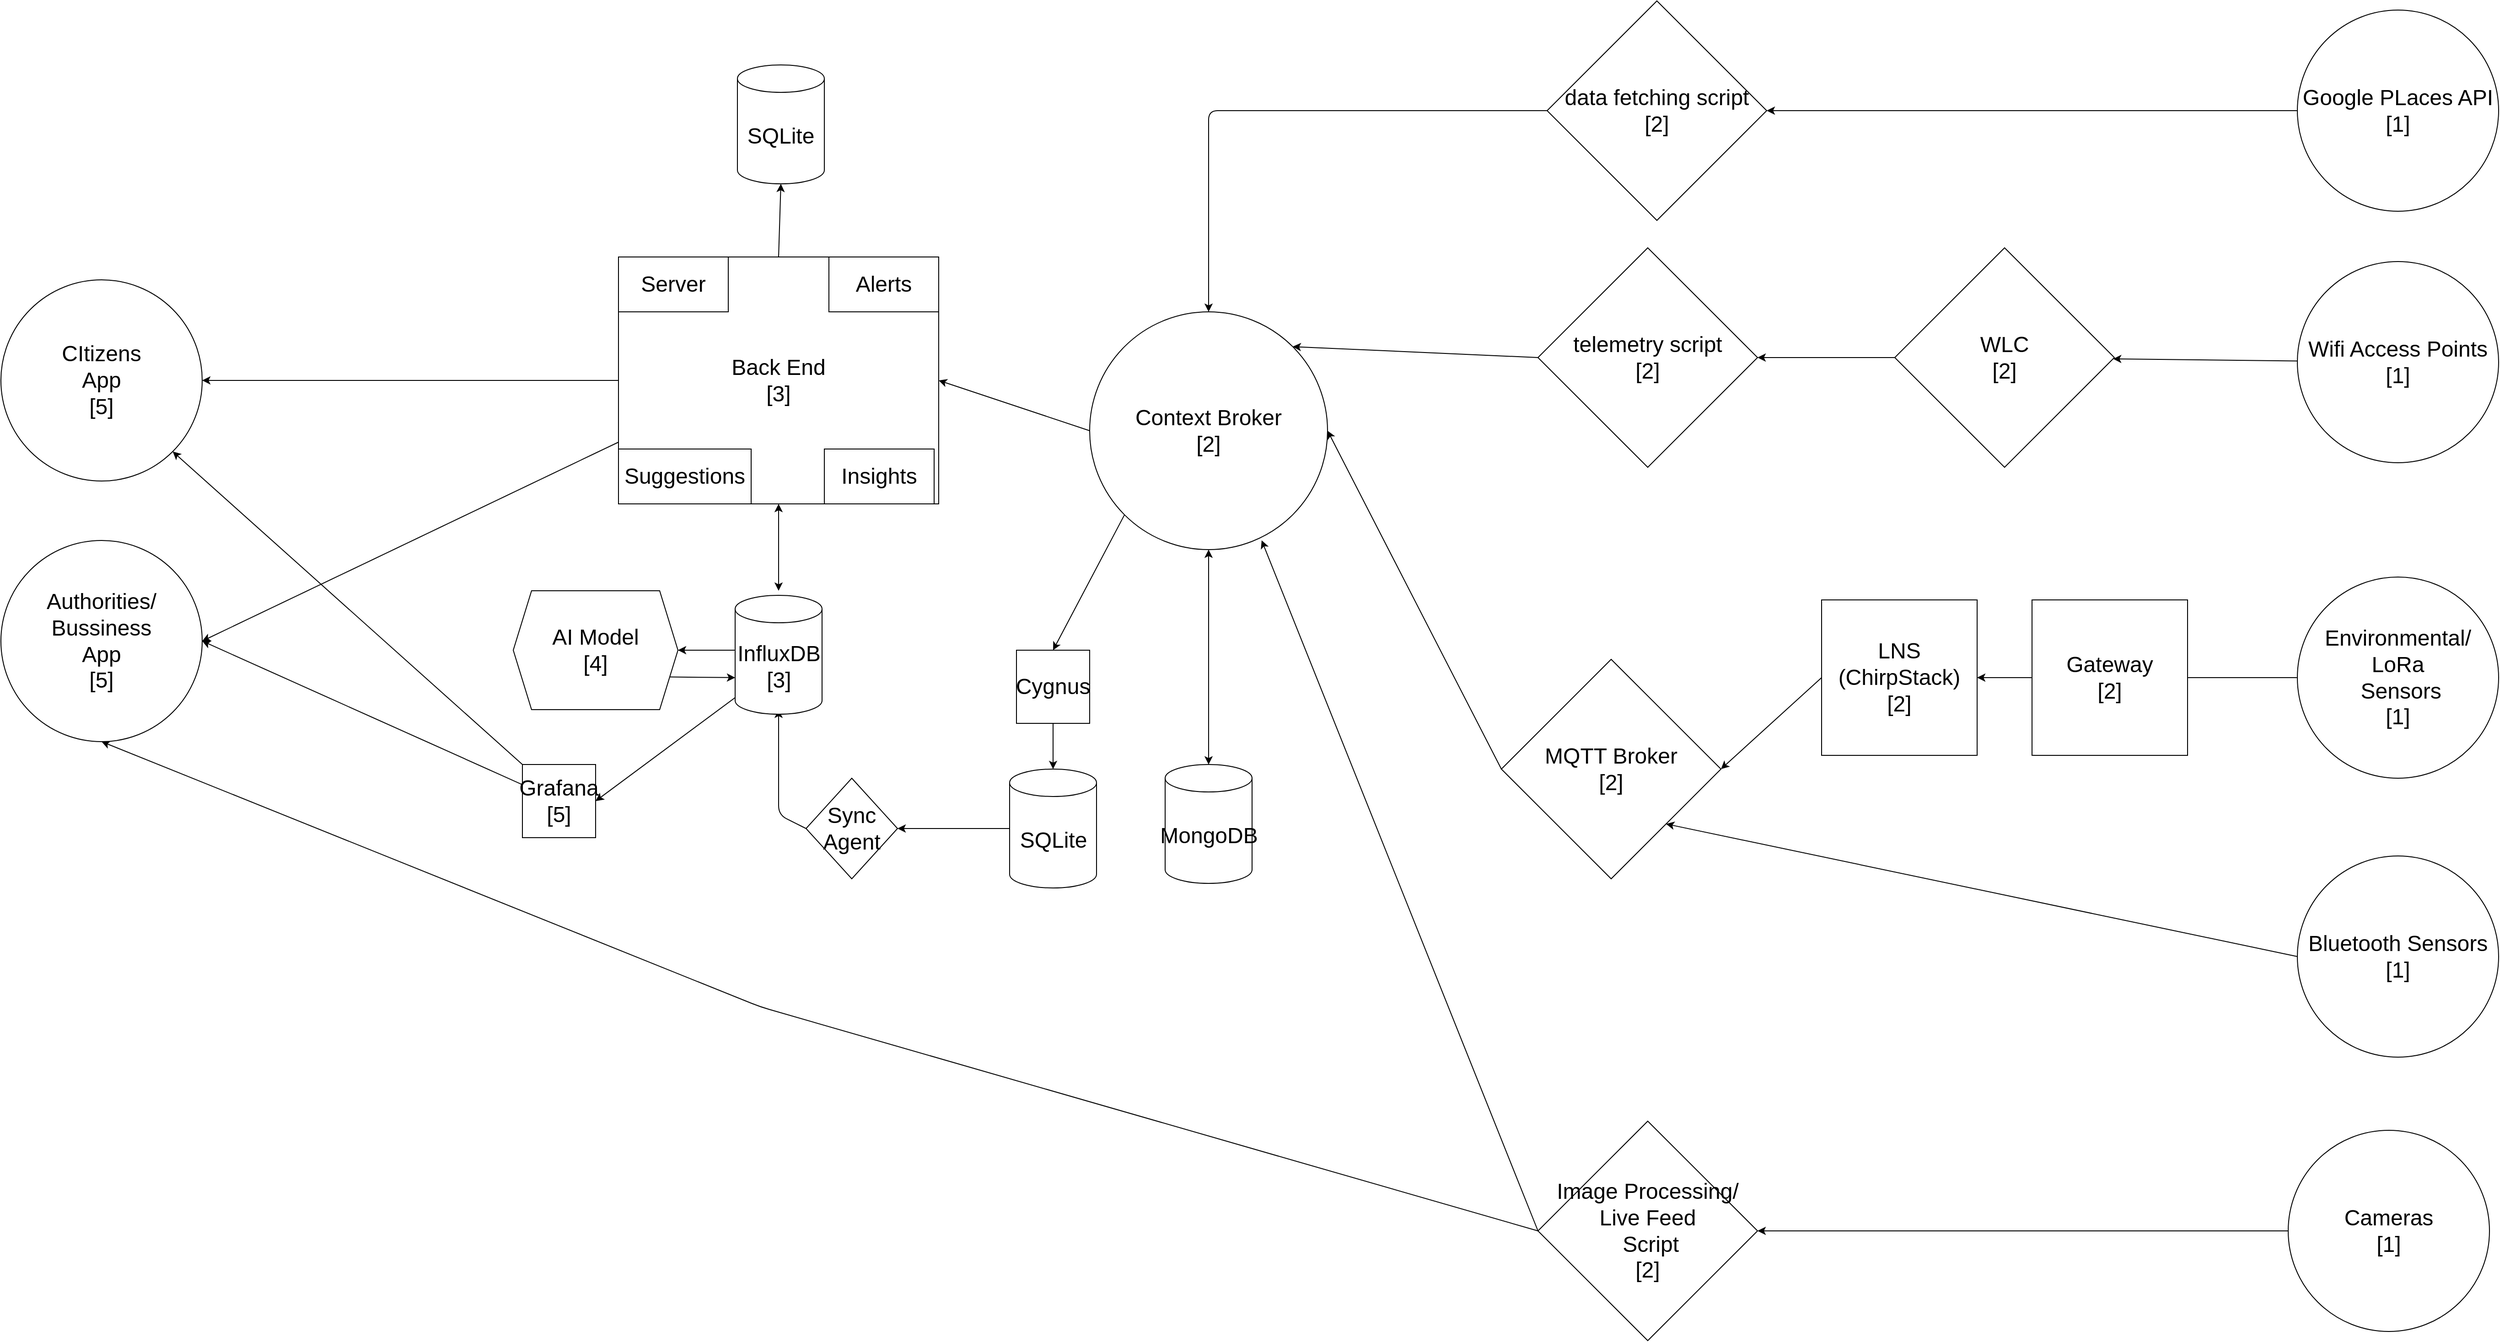 <mxfile>
    <diagram id="AVJDm6md6waOalohnpmS" name="Page-1">
        <mxGraphModel dx="2772" dy="1558" grid="1" gridSize="10" guides="1" tooltips="1" connect="1" arrows="1" fold="1" page="1" pageScale="1" pageWidth="10000" pageHeight="10000" math="0" shadow="0">
            <root>
                <mxCell id="0"/>
                <mxCell id="1" parent="0"/>
                <mxCell id="472" style="edgeStyle=none;html=1;exitX=0;exitY=0.5;exitDx=0;exitDy=0;entryX=1;entryY=0.5;entryDx=0;entryDy=0;startArrow=none;startFill=0;" parent="1" source="3" target="430" edge="1">
                    <mxGeometry relative="1" as="geometry"/>
                </mxCell>
                <mxCell id="3" value="&lt;font style=&quot;font-size: 24px;&quot;&gt;Google PLaces API&lt;br&gt;[1]&lt;br&gt;&lt;/font&gt;" style="ellipse;whiteSpace=wrap;html=1;" parent="1" vertex="1">
                    <mxGeometry x="2830" y="90" width="220" height="220" as="geometry"/>
                </mxCell>
                <mxCell id="507" style="edgeStyle=none;html=1;fontSize=24;" parent="1" source="4" target="503" edge="1">
                    <mxGeometry relative="1" as="geometry"/>
                </mxCell>
                <mxCell id="4" value="&lt;font style=&quot;font-size: 24px;&quot;&gt;Wifi Access Points&lt;br&gt;[1]&lt;br&gt;&lt;/font&gt;" style="ellipse;whiteSpace=wrap;html=1;" parent="1" vertex="1">
                    <mxGeometry x="2830" y="365" width="220" height="220" as="geometry"/>
                </mxCell>
                <mxCell id="442" style="edgeStyle=none;html=1;exitX=0;exitY=0.5;exitDx=0;exitDy=0;entryX=1;entryY=0.5;entryDx=0;entryDy=0;" parent="1" source="5" target="437" edge="1">
                    <mxGeometry relative="1" as="geometry">
                        <Array as="points">
                            <mxPoint x="2680" y="820"/>
                        </Array>
                        <mxPoint x="2500" y="880" as="sourcePoint"/>
                    </mxGeometry>
                </mxCell>
                <mxCell id="5" value="&lt;font style=&quot;font-size: 24px;&quot;&gt;Environmental/&lt;br&gt;LoRa&lt;br&gt;&amp;nbsp;Sensors&lt;br&gt;[1]&lt;br&gt;&lt;/font&gt;" style="ellipse;whiteSpace=wrap;html=1;" parent="1" vertex="1">
                    <mxGeometry x="2830" y="710" width="220" height="220" as="geometry"/>
                </mxCell>
                <mxCell id="440" style="edgeStyle=none;html=1;exitX=0;exitY=0.5;exitDx=0;exitDy=0;entryX=1;entryY=1;entryDx=0;entryDy=0;" parent="1" source="6" target="434" edge="1">
                    <mxGeometry relative="1" as="geometry">
                        <mxPoint x="2250" y="1140" as="targetPoint"/>
                    </mxGeometry>
                </mxCell>
                <mxCell id="6" value="&lt;font style=&quot;font-size: 24px;&quot;&gt;Bluetooth Sensors&lt;br&gt;[1]&lt;br&gt;&lt;/font&gt;" style="ellipse;whiteSpace=wrap;html=1;" parent="1" vertex="1">
                    <mxGeometry x="2830" y="1015" width="220" height="220" as="geometry"/>
                </mxCell>
                <mxCell id="444" style="edgeStyle=none;html=1;exitX=0;exitY=0.5;exitDx=0;exitDy=0;entryX=1;entryY=0.5;entryDx=0;entryDy=0;" parent="1" source="7" target="509" edge="1">
                    <mxGeometry relative="1" as="geometry">
                        <mxPoint x="2250" y="1360" as="targetPoint"/>
                    </mxGeometry>
                </mxCell>
                <mxCell id="7" value="&lt;font style=&quot;font-size: 24px;&quot;&gt;Cameras&lt;br&gt;[1]&lt;br&gt;&lt;/font&gt;" style="ellipse;whiteSpace=wrap;html=1;" parent="1" vertex="1">
                    <mxGeometry x="2820" y="1315" width="220" height="220" as="geometry"/>
                </mxCell>
                <mxCell id="429" value="&lt;font style=&quot;font-size: 24px;&quot;&gt;CItizens&lt;br&gt;App&lt;br&gt;[5]&lt;br&gt;&lt;/font&gt;" style="ellipse;whiteSpace=wrap;html=1;" parent="1" vertex="1">
                    <mxGeometry x="320" y="385" width="220" height="220" as="geometry"/>
                </mxCell>
                <mxCell id="451" style="edgeStyle=none;html=1;exitX=0;exitY=0.5;exitDx=0;exitDy=0;entryX=0.5;entryY=0;entryDx=0;entryDy=0;startArrow=none;startFill=0;" parent="1" source="430" target="447" edge="1">
                    <mxGeometry relative="1" as="geometry">
                        <mxPoint x="2130.0" y="200" as="sourcePoint"/>
                        <Array as="points">
                            <mxPoint x="1640" y="200"/>
                        </Array>
                    </mxGeometry>
                </mxCell>
                <mxCell id="430" value="&lt;font style=&quot;font-size: 24px;&quot;&gt;data fetching script&lt;br&gt;[2]&lt;br&gt;&lt;/font&gt;" style="rhombus;whiteSpace=wrap;html=1;" parent="1" vertex="1">
                    <mxGeometry x="2010" y="80" width="240" height="240" as="geometry"/>
                </mxCell>
                <mxCell id="452" style="edgeStyle=none;html=1;exitX=0;exitY=0.5;exitDx=0;exitDy=0;entryX=1;entryY=0;entryDx=0;entryDy=0;startArrow=none;startFill=0;" parent="1" source="502" target="447" edge="1">
                    <mxGeometry relative="1" as="geometry"/>
                </mxCell>
                <mxCell id="436" style="edgeStyle=none;html=1;exitX=0;exitY=0.5;exitDx=0;exitDy=0;entryX=1;entryY=0.5;entryDx=0;entryDy=0;" parent="1" source="503" target="502" edge="1">
                    <mxGeometry relative="1" as="geometry">
                        <mxPoint x="2360" y="470" as="sourcePoint"/>
                        <mxPoint x="2260" y="470" as="targetPoint"/>
                    </mxGeometry>
                </mxCell>
                <mxCell id="453" style="edgeStyle=none;html=1;exitX=0;exitY=0.5;exitDx=0;exitDy=0;entryX=1;entryY=0.5;entryDx=0;entryDy=0;startArrow=none;startFill=0;" parent="1" source="434" target="447" edge="1">
                    <mxGeometry relative="1" as="geometry">
                        <Array as="points"/>
                    </mxGeometry>
                </mxCell>
                <mxCell id="434" value="&lt;font style=&quot;font-size: 24px;&quot;&gt;MQTT Broker&lt;br&gt;[2]&lt;br&gt;&lt;/font&gt;" style="rhombus;whiteSpace=wrap;html=1;" parent="1" vertex="1">
                    <mxGeometry x="1960" y="800" width="240" height="240" as="geometry"/>
                </mxCell>
                <mxCell id="512" style="edgeStyle=none;html=1;exitX=0;exitY=0.5;exitDx=0;exitDy=0;fontSize=24;" parent="1" source="437" target="510" edge="1">
                    <mxGeometry relative="1" as="geometry"/>
                </mxCell>
                <mxCell id="437" value="&lt;font style=&quot;font-size: 24px;&quot;&gt;Gateway&lt;br&gt;[2]&lt;br&gt;&lt;/font&gt;" style="whiteSpace=wrap;html=1;aspect=fixed;" parent="1" vertex="1">
                    <mxGeometry x="2540" y="735" width="170" height="170" as="geometry"/>
                </mxCell>
                <mxCell id="455" style="edgeStyle=none;html=1;entryX=0.723;entryY=0.961;entryDx=0;entryDy=0;entryPerimeter=0;startArrow=none;startFill=0;exitX=0;exitY=0.5;exitDx=0;exitDy=0;" parent="1" source="509" target="447" edge="1">
                    <mxGeometry relative="1" as="geometry">
                        <mxPoint x="2690" y="1530" as="sourcePoint"/>
                    </mxGeometry>
                </mxCell>
                <mxCell id="450" style="edgeStyle=none;html=1;exitX=0.5;exitY=1;exitDx=0;exitDy=0;startArrow=classic;startFill=1;entryX=0.5;entryY=0;entryDx=0;entryDy=0;entryPerimeter=0;" parent="1" source="447" target="501" edge="1">
                    <mxGeometry relative="1" as="geometry">
                        <mxPoint x="1640" y="930" as="targetPoint"/>
                    </mxGeometry>
                </mxCell>
                <mxCell id="459" style="edgeStyle=none;html=1;exitX=0;exitY=1;exitDx=0;exitDy=0;entryX=0.5;entryY=0;entryDx=0;entryDy=0;startArrow=none;startFill=0;" parent="1" source="447" target="456" edge="1">
                    <mxGeometry relative="1" as="geometry"/>
                </mxCell>
                <mxCell id="465" style="edgeStyle=none;html=1;exitX=0;exitY=0.5;exitDx=0;exitDy=0;entryX=1;entryY=0.5;entryDx=0;entryDy=0;startArrow=none;startFill=0;" parent="1" source="447" target="496" edge="1">
                    <mxGeometry relative="1" as="geometry">
                        <mxPoint x="1355" y="440" as="targetPoint"/>
                    </mxGeometry>
                </mxCell>
                <mxCell id="447" value="&lt;font style=&quot;font-size: 24px;&quot;&gt;Context Broker&lt;br&gt;[2]&lt;br&gt;&lt;/font&gt;" style="ellipse;whiteSpace=wrap;html=1;aspect=fixed;" parent="1" vertex="1">
                    <mxGeometry x="1510" y="420" width="260" height="260" as="geometry"/>
                </mxCell>
                <mxCell id="458" style="edgeStyle=none;html=1;exitX=0.5;exitY=1;exitDx=0;exitDy=0;entryX=0.5;entryY=0;entryDx=0;entryDy=0;entryPerimeter=0;startArrow=none;startFill=0;" parent="1" source="456" target="500" edge="1">
                    <mxGeometry relative="1" as="geometry">
                        <mxPoint x="1480" y="930" as="targetPoint"/>
                    </mxGeometry>
                </mxCell>
                <mxCell id="456" value="&lt;font style=&quot;font-size: 24px;&quot;&gt;Cygnus&lt;/font&gt;" style="whiteSpace=wrap;html=1;aspect=fixed;" parent="1" vertex="1">
                    <mxGeometry x="1430" y="790" width="80" height="80" as="geometry"/>
                </mxCell>
                <mxCell id="462" style="edgeStyle=none;html=1;exitX=0;exitY=0.5;exitDx=0;exitDy=0;exitPerimeter=0;startArrow=none;startFill=0;entryX=1;entryY=0.5;entryDx=0;entryDy=0;" parent="1" source="500" target="461" edge="1">
                    <mxGeometry relative="1" as="geometry">
                        <mxPoint x="1340" y="970" as="targetPoint"/>
                        <mxPoint x="1440" y="995" as="sourcePoint"/>
                    </mxGeometry>
                </mxCell>
                <mxCell id="480" style="edgeStyle=none;html=1;exitX=0;exitY=1;exitDx=0;exitDy=-15;exitPerimeter=0;entryX=1;entryY=0.5;entryDx=0;entryDy=0;startArrow=none;startFill=0;endArrow=classic;endFill=1;" parent="1" target="479" edge="1">
                    <mxGeometry relative="1" as="geometry">
                        <mxPoint x="1125" y="840" as="sourcePoint"/>
                    </mxGeometry>
                </mxCell>
                <mxCell id="463" style="edgeStyle=none;html=1;exitX=0;exitY=0.5;exitDx=0;exitDy=0;entryX=0.5;entryY=1;entryDx=0;entryDy=0;entryPerimeter=0;startArrow=none;startFill=0;" parent="1" source="461" edge="1">
                    <mxGeometry relative="1" as="geometry">
                        <Array as="points">
                            <mxPoint x="1170" y="970"/>
                        </Array>
                        <mxPoint x="1170" y="855" as="targetPoint"/>
                    </mxGeometry>
                </mxCell>
                <mxCell id="461" value="&lt;font style=&quot;font-size: 24px;&quot;&gt;Sync Agent&lt;/font&gt;" style="rhombus;whiteSpace=wrap;html=1;" parent="1" vertex="1">
                    <mxGeometry x="1200" y="930" width="100" height="110" as="geometry"/>
                </mxCell>
                <mxCell id="468" style="edgeStyle=none;html=1;exitX=0.5;exitY=1;exitDx=0;exitDy=0;entryX=0.5;entryY=0;entryDx=0;entryDy=0;entryPerimeter=0;startArrow=classic;startFill=1;" parent="1" source="496" edge="1">
                    <mxGeometry relative="1" as="geometry">
                        <mxPoint x="1170" y="580" as="sourcePoint"/>
                        <mxPoint x="1170" y="725" as="targetPoint"/>
                    </mxGeometry>
                </mxCell>
                <mxCell id="470" style="edgeStyle=none;html=1;exitX=0;exitY=0.5;exitDx=0;exitDy=0;entryX=1;entryY=0.5;entryDx=0;entryDy=0;startArrow=none;startFill=0;" parent="1" source="496" target="429" edge="1">
                    <mxGeometry relative="1" as="geometry">
                        <mxPoint x="985" y="440" as="sourcePoint"/>
                    </mxGeometry>
                </mxCell>
                <mxCell id="476" style="edgeStyle=none;html=1;exitX=0;exitY=0.75;exitDx=0;exitDy=0;entryX=1;entryY=0.5;entryDx=0;entryDy=0;startArrow=none;startFill=0;" parent="1" source="496" target="471" edge="1">
                    <mxGeometry relative="1" as="geometry">
                        <mxPoint x="994.487" y="506.41" as="sourcePoint"/>
                    </mxGeometry>
                </mxCell>
                <mxCell id="478" style="edgeStyle=none;html=1;exitX=0.5;exitY=0;exitDx=0;exitDy=0;entryX=0.5;entryY=1;entryDx=0;entryDy=0;entryPerimeter=0;startArrow=none;startFill=0;" parent="1" source="496" target="477" edge="1">
                    <mxGeometry relative="1" as="geometry">
                        <mxPoint x="1170" y="300" as="sourcePoint"/>
                    </mxGeometry>
                </mxCell>
                <mxCell id="467" style="edgeStyle=none;html=1;exitX=1;exitY=0.5;exitDx=0;exitDy=0;entryX=0;entryY=0.5;entryDx=0;entryDy=0;entryPerimeter=0;startArrow=classic;startFill=1;endArrow=none;endFill=0;" parent="1" source="466" edge="1">
                    <mxGeometry relative="1" as="geometry">
                        <Array as="points"/>
                        <mxPoint x="1125" y="790" as="targetPoint"/>
                    </mxGeometry>
                </mxCell>
                <mxCell id="513" style="edgeStyle=none;html=1;exitX=1;exitY=0.75;exitDx=0;exitDy=0;entryX=0;entryY=0;entryDx=0;entryDy=90;entryPerimeter=0;" edge="1" parent="1" source="466" target="499">
                    <mxGeometry relative="1" as="geometry"/>
                </mxCell>
                <mxCell id="466" value="&lt;font style=&quot;font-size: 24px;&quot;&gt;AI Model&lt;br&gt;[4]&lt;br&gt;&lt;/font&gt;" style="shape=hexagon;perimeter=hexagonPerimeter2;whiteSpace=wrap;html=1;fixedSize=1;" parent="1" vertex="1">
                    <mxGeometry x="880" y="725" width="180" height="130" as="geometry"/>
                </mxCell>
                <mxCell id="483" style="edgeStyle=none;html=1;exitX=0.5;exitY=1;exitDx=0;exitDy=0;fontSize=24;startArrow=classic;startFill=1;endArrow=none;endFill=0;entryX=0;entryY=0.5;entryDx=0;entryDy=0;" parent="1" source="471" target="509" edge="1">
                    <mxGeometry relative="1" as="geometry">
                        <mxPoint x="2610" y="1360" as="targetPoint"/>
                        <Array as="points">
                            <mxPoint x="1150" y="1180"/>
                        </Array>
                    </mxGeometry>
                </mxCell>
                <mxCell id="471" value="&lt;font style=&quot;font-size: 24px;&quot;&gt;Authorities/&lt;br&gt;Bussiness&lt;br&gt;App&lt;br&gt;[5]&lt;br&gt;&lt;/font&gt;" style="ellipse;whiteSpace=wrap;html=1;" parent="1" vertex="1">
                    <mxGeometry x="320" y="670" width="220" height="220" as="geometry"/>
                </mxCell>
                <mxCell id="477" value="&lt;font style=&quot;font-size: 24px;&quot;&gt;SQLite&lt;/font&gt;" style="shape=cylinder3;whiteSpace=wrap;html=1;boundedLbl=1;backgroundOutline=1;size=15;" parent="1" vertex="1">
                    <mxGeometry x="1125" y="150" width="95" height="130" as="geometry"/>
                </mxCell>
                <mxCell id="481" style="edgeStyle=none;html=1;entryX=1;entryY=0.5;entryDx=0;entryDy=0;startArrow=none;startFill=0;endArrow=classic;endFill=1;" parent="1" source="479" target="471" edge="1">
                    <mxGeometry relative="1" as="geometry"/>
                </mxCell>
                <mxCell id="482" style="edgeStyle=none;html=1;exitX=0;exitY=0;exitDx=0;exitDy=0;entryX=1;entryY=1;entryDx=0;entryDy=0;startArrow=none;startFill=0;endArrow=classic;endFill=1;" parent="1" source="479" target="429" edge="1">
                    <mxGeometry relative="1" as="geometry"/>
                </mxCell>
                <mxCell id="479" value="&lt;font style=&quot;font-size: 24px;&quot;&gt;Grafana&lt;br&gt;[5]&lt;br&gt;&lt;/font&gt;" style="whiteSpace=wrap;html=1;aspect=fixed;" parent="1" vertex="1">
                    <mxGeometry x="890" y="915" width="80" height="80" as="geometry"/>
                </mxCell>
                <mxCell id="496" value="&lt;font style=&quot;font-size: 24px;&quot;&gt;Back End&lt;br&gt;[3]&lt;br&gt;&lt;/font&gt;" style="rounded=0;whiteSpace=wrap;html=1;" parent="1" vertex="1">
                    <mxGeometry x="995" y="360" width="350" height="270" as="geometry"/>
                </mxCell>
                <mxCell id="490" value="Server" style="rounded=0;whiteSpace=wrap;html=1;fontSize=24;movable=1;resizable=1;rotatable=1;deletable=1;editable=1;connectable=1;" parent="1" vertex="1">
                    <mxGeometry x="995" y="360" width="120" height="60" as="geometry"/>
                </mxCell>
                <mxCell id="491" value="Alerts" style="rounded=0;whiteSpace=wrap;html=1;fontSize=24;movable=1;resizable=1;rotatable=1;deletable=1;editable=1;connectable=1;" parent="1" vertex="1">
                    <mxGeometry x="1225" y="360" width="120" height="60" as="geometry"/>
                </mxCell>
                <mxCell id="497" value="Suggestions" style="rounded=0;whiteSpace=wrap;html=1;fontSize=24;" parent="1" vertex="1">
                    <mxGeometry x="995" y="570" width="145" height="60" as="geometry"/>
                </mxCell>
                <mxCell id="498" value="Insights" style="rounded=0;whiteSpace=wrap;html=1;fontSize=24;" parent="1" vertex="1">
                    <mxGeometry x="1220" y="570" width="120" height="60" as="geometry"/>
                </mxCell>
                <mxCell id="499" value="&lt;font style=&quot;font-size: 24px;&quot;&gt;InfluxDB&lt;br&gt;[3]&lt;br&gt;&lt;/font&gt;" style="shape=cylinder3;whiteSpace=wrap;html=1;boundedLbl=1;backgroundOutline=1;size=15;" parent="1" vertex="1">
                    <mxGeometry x="1122.5" y="730" width="95" height="130" as="geometry"/>
                </mxCell>
                <mxCell id="500" value="&lt;font style=&quot;font-size: 24px;&quot;&gt;SQLite&lt;/font&gt;" style="shape=cylinder3;whiteSpace=wrap;html=1;boundedLbl=1;backgroundOutline=1;size=15;" parent="1" vertex="1">
                    <mxGeometry x="1422.5" y="920" width="95" height="130" as="geometry"/>
                </mxCell>
                <mxCell id="501" value="&lt;font style=&quot;font-size: 24px;&quot;&gt;MongoDB&lt;/font&gt;" style="shape=cylinder3;whiteSpace=wrap;html=1;boundedLbl=1;backgroundOutline=1;size=15;" parent="1" vertex="1">
                    <mxGeometry x="1592.5" y="915" width="95" height="130" as="geometry"/>
                </mxCell>
                <mxCell id="503" value="&lt;font style=&quot;font-size: 24px;&quot;&gt;WLC&lt;br&gt;[2]&lt;br&gt;&lt;/font&gt;" style="rhombus;whiteSpace=wrap;html=1;" parent="1" vertex="1">
                    <mxGeometry x="2390" y="350" width="240" height="240" as="geometry"/>
                </mxCell>
                <mxCell id="502" value="&lt;font style=&quot;font-size: 24px;&quot;&gt;telemetry script&lt;br&gt;[2]&lt;br&gt;&lt;/font&gt;" style="rhombus;whiteSpace=wrap;html=1;" parent="1" vertex="1">
                    <mxGeometry x="2000" y="350" width="240" height="240" as="geometry"/>
                </mxCell>
                <mxCell id="509" value="&lt;span style=&quot;font-size: 24px;&quot;&gt;Image Processing/&lt;/span&gt;&lt;br style=&quot;font-size: 24px;&quot;&gt;&lt;span style=&quot;font-size: 24px;&quot;&gt;Live Feed&lt;/span&gt;&lt;br style=&quot;font-size: 24px;&quot;&gt;&lt;span style=&quot;font-size: 24px;&quot;&gt;&amp;nbsp;Script&lt;br&gt;[2]&lt;br&gt;&lt;/span&gt;" style="rhombus;whiteSpace=wrap;html=1;" parent="1" vertex="1">
                    <mxGeometry x="2000" y="1305" width="240" height="240" as="geometry"/>
                </mxCell>
                <mxCell id="511" style="edgeStyle=none;html=1;exitX=0;exitY=0.5;exitDx=0;exitDy=0;entryX=1;entryY=0.5;entryDx=0;entryDy=0;fontSize=24;" parent="1" source="510" target="434" edge="1">
                    <mxGeometry relative="1" as="geometry"/>
                </mxCell>
                <mxCell id="510" value="&lt;font style=&quot;font-size: 24px;&quot;&gt;LNS&lt;br&gt;(ChirpStack)&lt;br&gt;[2]&lt;br&gt;&lt;/font&gt;" style="whiteSpace=wrap;html=1;aspect=fixed;" parent="1" vertex="1">
                    <mxGeometry x="2310" y="735" width="170" height="170" as="geometry"/>
                </mxCell>
            </root>
        </mxGraphModel>
    </diagram>
</mxfile>